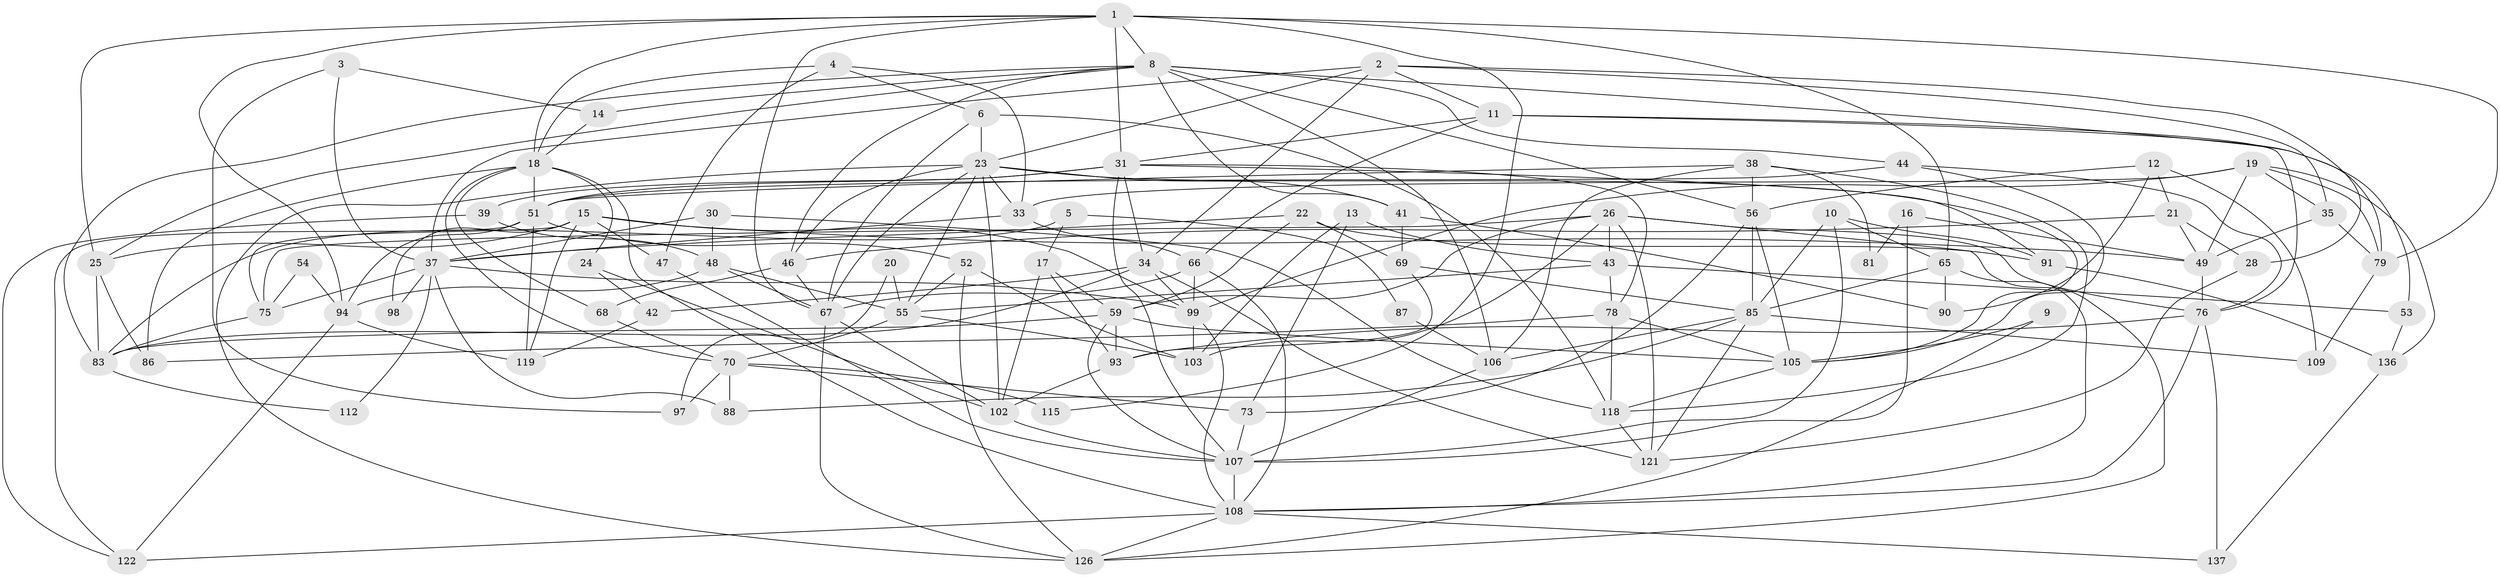 // original degree distribution, {5: 0.13768115942028986, 3: 0.2898550724637681, 4: 0.2753623188405797, 2: 0.13768115942028986, 7: 0.057971014492753624, 6: 0.07971014492753623, 9: 0.007246376811594203, 8: 0.014492753623188406}
// Generated by graph-tools (version 1.1) at 2025/11/02/27/25 16:11:22]
// undirected, 89 vertices, 218 edges
graph export_dot {
graph [start="1"]
  node [color=gray90,style=filled];
  1 [super="+50"];
  2 [super="+131"];
  3;
  4;
  5 [super="+132"];
  6 [super="+7"];
  8 [super="+29"];
  9;
  10 [super="+63"];
  11 [super="+71"];
  12;
  13 [super="+32"];
  14;
  15 [super="+92"];
  16;
  17;
  18 [super="+111"];
  19 [super="+57"];
  20;
  21 [super="+40"];
  22 [super="+27"];
  23 [super="+116"];
  24;
  25 [super="+80"];
  26 [super="+36"];
  28;
  30;
  31 [super="+61"];
  33 [super="+96"];
  34 [super="+125"];
  35 [super="+72"];
  37 [super="+123"];
  38 [super="+82"];
  39;
  41 [super="+45"];
  42;
  43 [super="+60"];
  44 [super="+64"];
  46 [super="+120"];
  47;
  48;
  49 [super="+74"];
  51 [super="+130"];
  52 [super="+124"];
  53;
  54;
  55 [super="+77"];
  56 [super="+58"];
  59 [super="+62"];
  65;
  66 [super="+127"];
  67 [super="+101"];
  68;
  69;
  70;
  73 [super="+117"];
  75 [super="+100"];
  76 [super="+84"];
  78 [super="+89"];
  79;
  81;
  83 [super="+138"];
  85 [super="+128"];
  86;
  87;
  88;
  90;
  91;
  93;
  94 [super="+95"];
  97;
  98;
  99 [super="+110"];
  102 [super="+113"];
  103 [super="+104"];
  105;
  106 [super="+133"];
  107 [super="+114"];
  108 [super="+134"];
  109;
  112;
  115;
  118;
  119;
  121 [super="+129"];
  122;
  126 [super="+135"];
  136;
  137;
  1 -- 8;
  1 -- 67;
  1 -- 65;
  1 -- 115;
  1 -- 79;
  1 -- 31;
  1 -- 18;
  1 -- 94;
  1 -- 25;
  2 -- 34;
  2 -- 23;
  2 -- 11;
  2 -- 28;
  2 -- 37;
  2 -- 35;
  3 -- 37;
  3 -- 14;
  3 -- 97;
  4 -- 6;
  4 -- 33;
  4 -- 47;
  4 -- 18;
  5 -- 83 [weight=2];
  5 -- 87;
  5 -- 17;
  6 -- 118 [weight=2];
  6 -- 23;
  6 -- 67;
  8 -- 83 [weight=2];
  8 -- 79;
  8 -- 44;
  8 -- 41;
  8 -- 106;
  8 -- 46;
  8 -- 25;
  8 -- 56;
  8 -- 14;
  9 -- 105;
  9 -- 126;
  10 -- 85;
  10 -- 91;
  10 -- 65;
  10 -- 107;
  11 -- 31;
  11 -- 66;
  11 -- 76;
  11 -- 53;
  12 -- 21;
  12 -- 56;
  12 -- 90;
  12 -- 109;
  13 -- 73;
  13 -- 43;
  13 -- 103 [weight=2];
  14 -- 18;
  15 -- 25;
  15 -- 49;
  15 -- 99;
  15 -- 98;
  15 -- 119;
  15 -- 47;
  15 -- 75;
  16 -- 49;
  16 -- 107;
  16 -- 81;
  17 -- 93;
  17 -- 102;
  17 -- 59;
  18 -- 51 [weight=2];
  18 -- 24;
  18 -- 68;
  18 -- 70;
  18 -- 86;
  18 -- 108;
  19 -- 136;
  19 -- 49;
  19 -- 79;
  19 -- 99;
  19 -- 33;
  19 -- 35;
  20 -- 55;
  20 -- 97;
  21 -- 28;
  21 -- 49;
  21 -- 46;
  22 -- 69;
  22 -- 91;
  22 -- 59;
  22 -- 37;
  23 -- 41;
  23 -- 55;
  23 -- 105;
  23 -- 126;
  23 -- 102;
  23 -- 67;
  23 -- 46;
  23 -- 33;
  24 -- 42;
  24 -- 102;
  25 -- 86;
  25 -- 83;
  26 -- 76;
  26 -- 121;
  26 -- 59;
  26 -- 126;
  26 -- 103;
  26 -- 75;
  26 -- 43;
  28 -- 121;
  30 -- 118;
  30 -- 37;
  30 -- 48;
  31 -- 51;
  31 -- 91;
  31 -- 34;
  31 -- 39;
  31 -- 78;
  31 -- 107;
  33 -- 37;
  33 -- 66;
  34 -- 83;
  34 -- 99;
  34 -- 42;
  34 -- 121;
  35 -- 79;
  35 -- 49;
  37 -- 88;
  37 -- 98;
  37 -- 112;
  37 -- 99;
  37 -- 75;
  38 -- 56;
  38 -- 81;
  38 -- 118;
  38 -- 106;
  38 -- 51;
  39 -- 122;
  39 -- 48;
  41 -- 90;
  41 -- 69;
  42 -- 119;
  43 -- 55;
  43 -- 53 [weight=2];
  43 -- 78;
  44 -- 51;
  44 -- 76;
  44 -- 105;
  46 -- 68;
  46 -- 67;
  47 -- 107;
  48 -- 67;
  48 -- 55;
  48 -- 94;
  49 -- 76 [weight=2];
  51 -- 94;
  51 -- 52;
  51 -- 119;
  51 -- 122;
  52 -- 126;
  52 -- 55;
  52 -- 103;
  53 -- 136;
  54 -- 94;
  54 -- 75;
  55 -- 103;
  55 -- 70;
  56 -- 105;
  56 -- 85;
  56 -- 73;
  59 -- 93;
  59 -- 107;
  59 -- 105;
  59 -- 83;
  65 -- 90;
  65 -- 108;
  65 -- 85;
  66 -- 67;
  66 -- 99;
  66 -- 108;
  67 -- 126;
  67 -- 102;
  68 -- 70;
  69 -- 93;
  69 -- 85;
  70 -- 88;
  70 -- 97;
  70 -- 115;
  70 -- 73;
  73 -- 107;
  75 -- 83;
  76 -- 108;
  76 -- 93;
  76 -- 137;
  78 -- 105;
  78 -- 86;
  78 -- 118;
  79 -- 109;
  83 -- 112;
  85 -- 106;
  85 -- 88;
  85 -- 109;
  85 -- 121;
  87 -- 106;
  91 -- 136;
  93 -- 102;
  94 -- 122;
  94 -- 119;
  99 -- 108;
  99 -- 103;
  102 -- 107;
  105 -- 118;
  106 -- 107;
  107 -- 108;
  108 -- 122;
  108 -- 137;
  108 -- 126;
  118 -- 121;
  136 -- 137;
}
